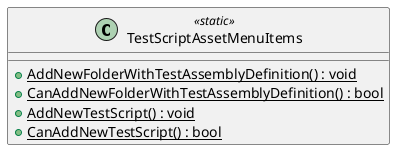 @startuml
class TestScriptAssetMenuItems <<static>> {
    + {static} AddNewFolderWithTestAssemblyDefinition() : void
    + {static} CanAddNewFolderWithTestAssemblyDefinition() : bool
    + {static} AddNewTestScript() : void
    + {static} CanAddNewTestScript() : bool
}
@enduml
